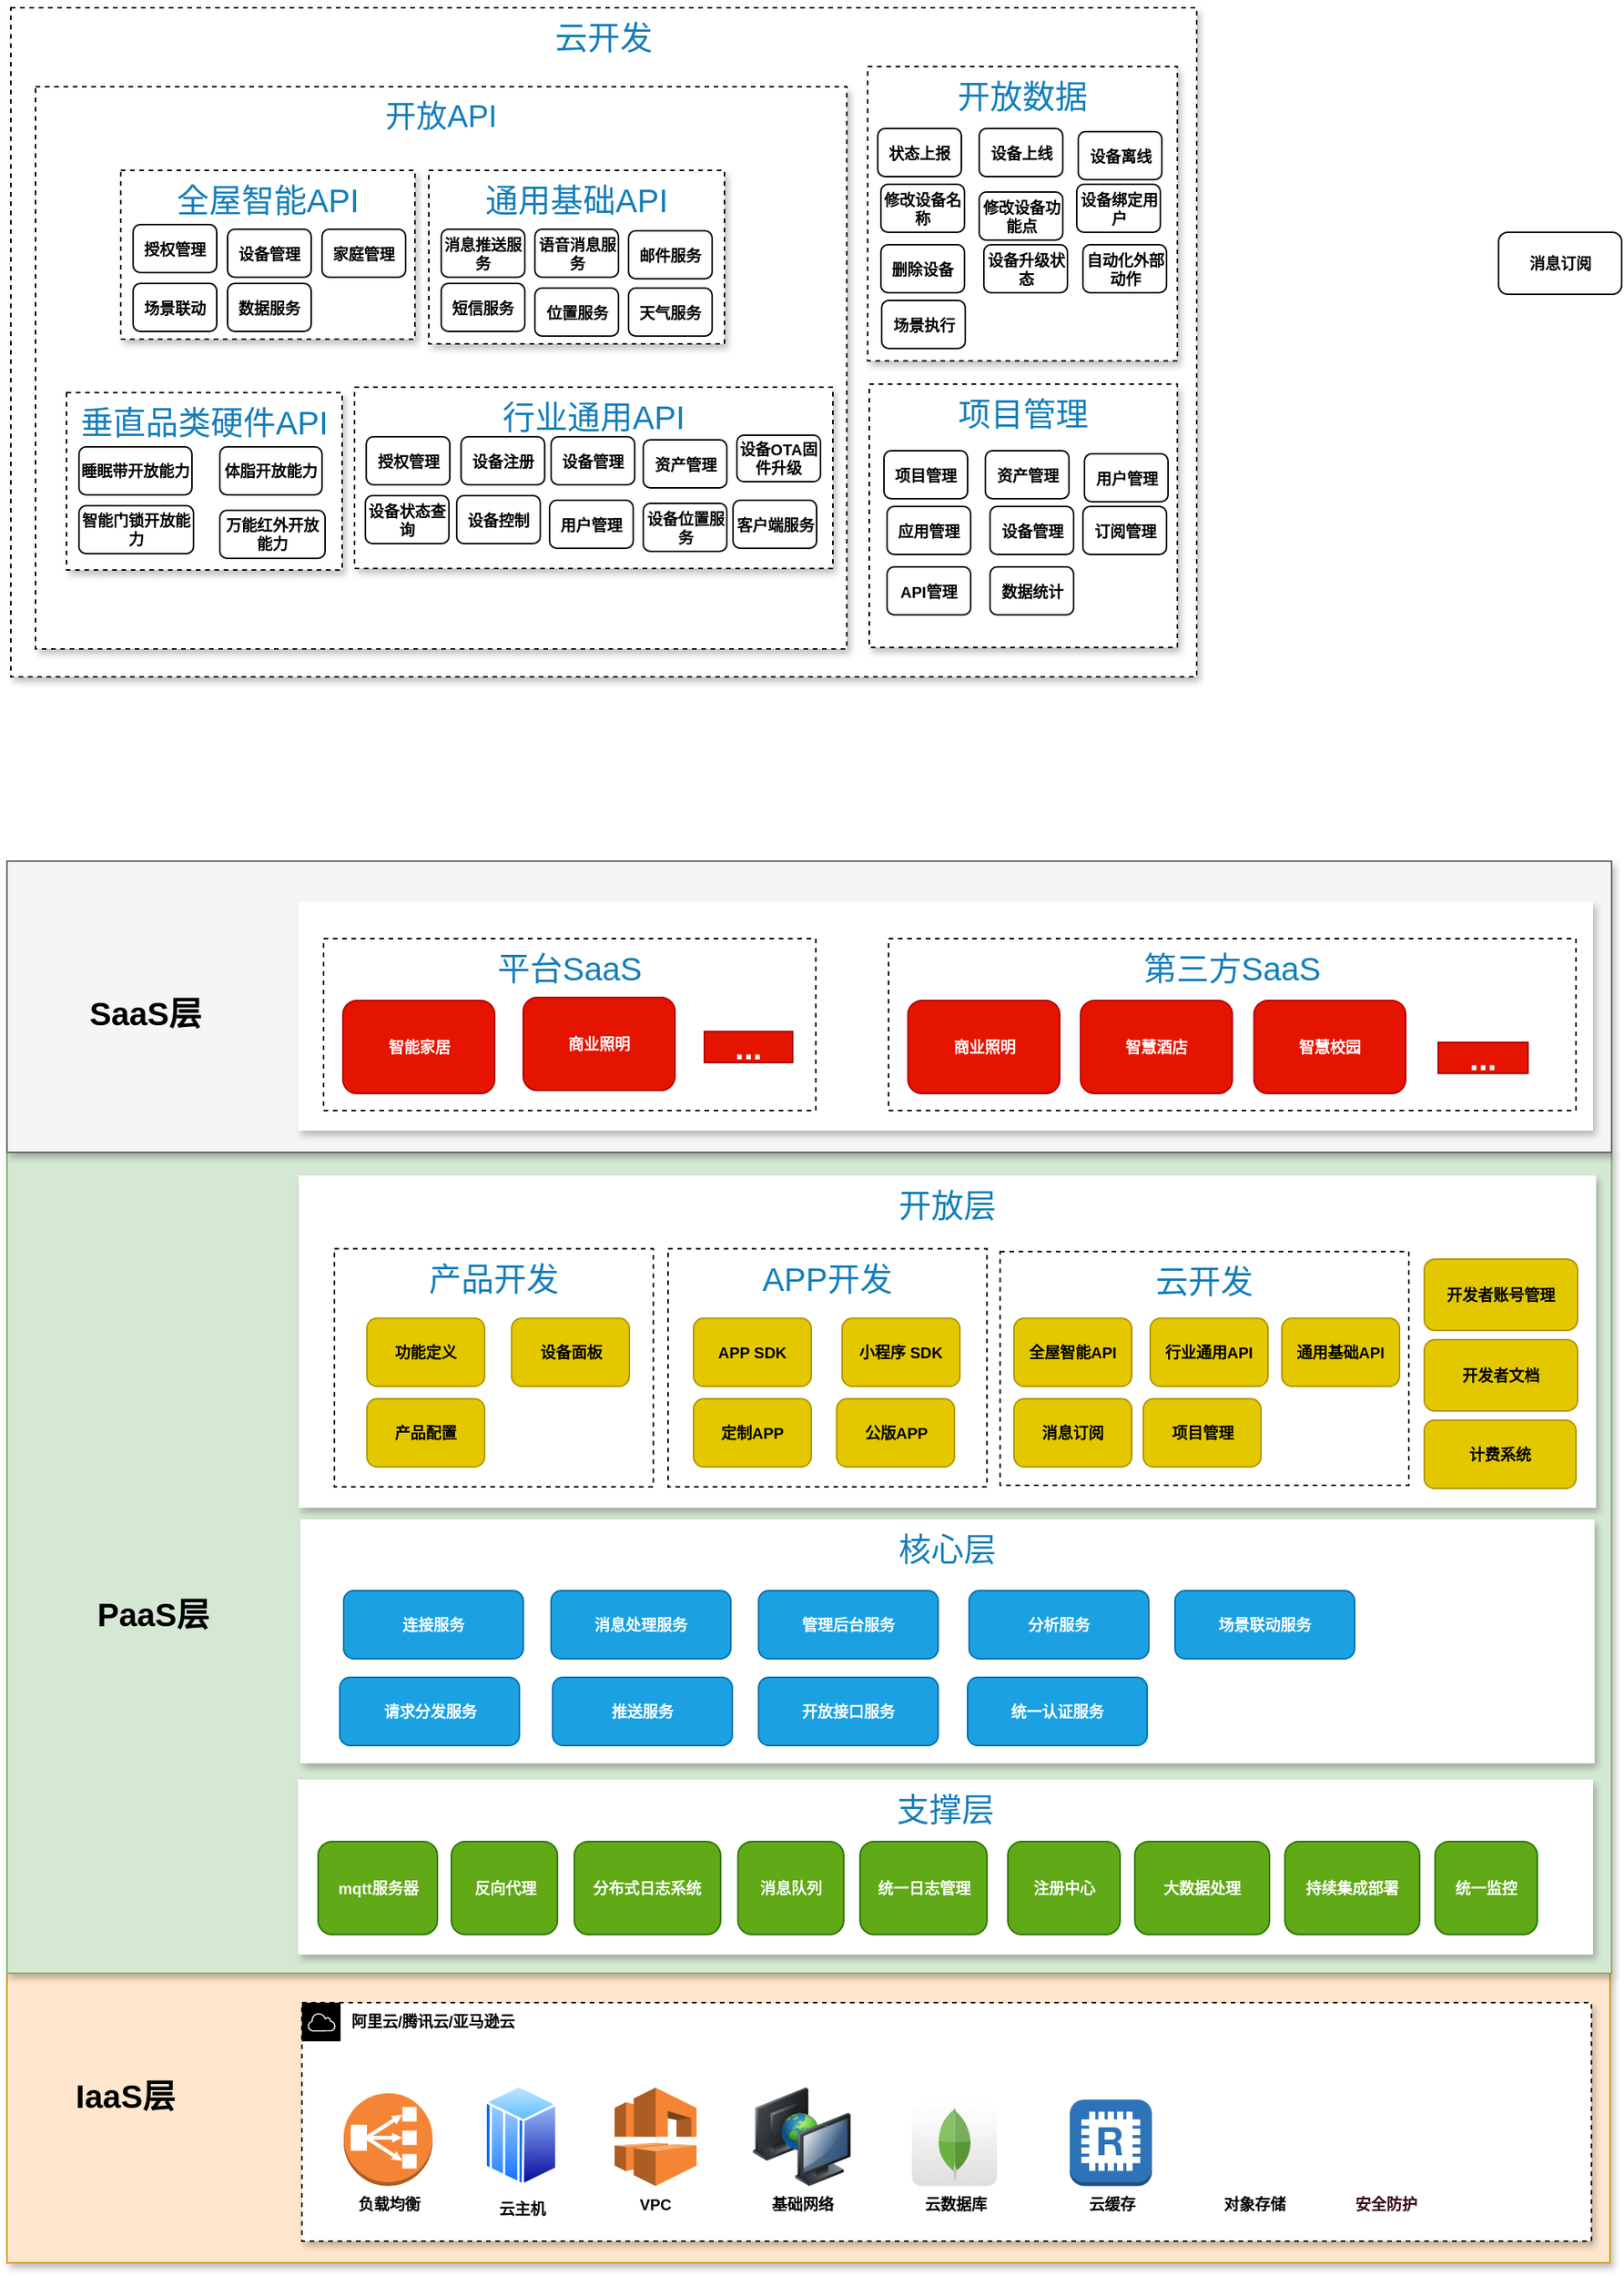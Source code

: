 <mxfile version="14.7.2" type="github">
  <diagram id="Ht1M8jgEwFfnCIfOTk4-" name="Page-1">
    <mxGraphModel dx="1382" dy="1587" grid="0" gridSize="10" guides="1" tooltips="1" connect="1" arrows="1" fold="1" page="1" pageScale="1" pageWidth="1169" pageHeight="827" math="0" shadow="0">
      <root>
        <mxCell id="0" />
        <mxCell id="1" parent="0" />
        <mxCell id="gMzUMs-5NFaY0qNwN4Kw-103" value="云开发" style="dashed=1;verticalAlign=top;fontStyle=0;fontColor=#147EBA;fontSize=21;shadow=1;" parent="1" vertex="1">
          <mxGeometry x="94" y="-654" width="766" height="432" as="geometry" />
        </mxCell>
        <mxCell id="gMzUMs-5NFaY0qNwN4Kw-52" value="开放API" style="dashed=1;verticalAlign=top;fontStyle=0;fontColor=#147EBA;fontSize=20;shadow=1;" parent="1" vertex="1">
          <mxGeometry x="110" y="-603" width="524" height="363" as="geometry" />
        </mxCell>
        <mxCell id="gMzUMs-5NFaY0qNwN4Kw-2" value="IaaS层" style="rounded=0;whiteSpace=wrap;html=1;fontSize=21;fillColor=#ffe6cc;strokeColor=#d79b00;shadow=1;" parent="1" vertex="1">
          <mxGeometry x="91.5" y="615" width="1035.5" height="187" as="geometry" />
        </mxCell>
        <mxCell id="Ln0wYWGK2Pg7mDHhLt9o-11" value="阿里云/腾讯云/亚马逊云" style="points=[[0,0],[0.25,0],[0.5,0],[0.75,0],[1,0],[1,0.25],[1,0.5],[1,0.75],[1,1],[0.75,1],[0.5,1],[0.25,1],[0,1],[0,0.75],[0,0.5],[0,0.25]];outlineConnect=0;html=1;whiteSpace=wrap;fontSize=10;fontStyle=1;shape=mxgraph.aws4.group;grIcon=mxgraph.aws4.group_aws_cloud;verticalAlign=top;align=left;spacingLeft=30;dashed=1;shadow=1;" parent="1" vertex="1">
          <mxGeometry x="282" y="634" width="833" height="154" as="geometry" />
        </mxCell>
        <mxCell id="Ln0wYWGK2Pg7mDHhLt9o-27" style="edgeStyle=none;shape=link;rounded=0;orthogonalLoop=1;jettySize=auto;html=1;exitX=1;exitY=1;exitDx=0;exitDy=0;fontStyle=1" parent="1" source="Ln0wYWGK2Pg7mDHhLt9o-11" target="Ln0wYWGK2Pg7mDHhLt9o-11" edge="1">
          <mxGeometry relative="1" as="geometry" />
        </mxCell>
        <mxCell id="1yn95lNJv_hw5B5bu8lK-14" value="&lt;font color=&quot;#000000&quot; style=&quot;font-size: 10px;&quot;&gt;云缓存&lt;/font&gt;" style="outlineConnect=0;dashed=0;verticalLabelPosition=bottom;verticalAlign=top;align=center;html=1;shape=mxgraph.aws3.redis;fillColor=#2E73B8;gradientColor=none;fontColor=#FFFFFF;fontStyle=1;fontSize=10;" parent="1" vertex="1">
          <mxGeometry x="778" y="696.62" width="53.1" height="55.75" as="geometry" />
        </mxCell>
        <mxCell id="gMzUMs-5NFaY0qNwN4Kw-1" value="IaaS层" style="text;html=1;strokeColor=none;fillColor=none;align=center;verticalAlign=middle;whiteSpace=wrap;rounded=0;fontSize=21;fontStyle=1" parent="1" vertex="1">
          <mxGeometry x="117" y="684" width="102" height="20" as="geometry" />
        </mxCell>
        <mxCell id="gMzUMs-5NFaY0qNwN4Kw-5" value="PaaS层" style="rounded=0;whiteSpace=wrap;html=1;fontSize=21;fillColor=#d5e8d4;strokeColor=#82b366;shadow=1;" parent="1" vertex="1">
          <mxGeometry x="91.5" y="85" width="1036.5" height="530" as="geometry" />
        </mxCell>
        <mxCell id="gMzUMs-5NFaY0qNwN4Kw-11" value="云数据库" style="dashed=0;outlineConnect=0;html=1;align=center;labelPosition=center;verticalLabelPosition=bottom;verticalAlign=top;shape=mxgraph.webicons.mongodb;gradientColor=#DFDEDE;fontSize=10;fontStyle=1" parent="1" vertex="1">
          <mxGeometry x="676" y="697.24" width="55" height="55.13" as="geometry" />
        </mxCell>
        <mxCell id="gMzUMs-5NFaY0qNwN4Kw-12" value="VPC" style="outlineConnect=0;dashed=0;verticalLabelPosition=bottom;verticalAlign=top;align=center;html=1;shape=mxgraph.aws3.vpc;fillColor=#F58534;gradientColor=none;fontSize=10;fontStyle=1" parent="1" vertex="1">
          <mxGeometry x="484.0" y="688.87" width="52.91" height="63.5" as="geometry" />
        </mxCell>
        <mxCell id="gMzUMs-5NFaY0qNwN4Kw-13" value="负载均衡" style="outlineConnect=0;dashed=0;verticalLabelPosition=bottom;verticalAlign=top;align=center;html=1;shape=mxgraph.aws3.classic_load_balancer;fillColor=#F58536;gradientColor=none;fontSize=10;fontStyle=1" parent="1" vertex="1">
          <mxGeometry x="309" y="692.5" width="57.38" height="59.87" as="geometry" />
        </mxCell>
        <mxCell id="gMzUMs-5NFaY0qNwN4Kw-14" value="基础网络" style="image;html=1;image=img/lib/clip_art/computers/Network_2_128x128.png;fontSize=10;fontStyle=1" parent="1" vertex="1">
          <mxGeometry x="573" y="688.75" width="63.62" height="63.62" as="geometry" />
        </mxCell>
        <mxCell id="gMzUMs-5NFaY0qNwN4Kw-15" value="对象存储" style="shape=image;html=1;verticalAlign=top;verticalLabelPosition=bottom;labelBackgroundColor=#ffffff;imageAspect=0;aspect=fixed;image=https://cdn4.iconfinder.com/data/icons/small-n-flat/24/floppy-128.png;fontSize=10;fontStyle=1" parent="1" vertex="1">
          <mxGeometry x="864" y="687.24" width="65.13" height="65.13" as="geometry" />
        </mxCell>
        <mxCell id="gMzUMs-5NFaY0qNwN4Kw-18" value="云主机" style="aspect=fixed;perimeter=ellipsePerimeter;html=1;align=center;shadow=0;dashed=0;spacingTop=3;image;image=img/lib/active_directory/mainframe_host.svg;fontSize=10;fontStyle=1" parent="1" vertex="1">
          <mxGeometry x="400" y="687" width="47.07" height="65.37" as="geometry" />
        </mxCell>
        <mxCell id="gMzUMs-5NFaY0qNwN4Kw-32" value="PaaS层" style="text;html=1;strokeColor=none;fillColor=none;align=center;verticalAlign=middle;whiteSpace=wrap;rounded=0;fontSize=21;fontStyle=1" parent="1" vertex="1">
          <mxGeometry x="134.5" y="373" width="102" height="20" as="geometry" />
        </mxCell>
        <mxCell id="gMzUMs-5NFaY0qNwN4Kw-17" value="支撑层" style="dashed=1;verticalAlign=top;fontStyle=0;fontColor=#147EBA;fontSize=21;strokeColor=none;shadow=1;" parent="1" vertex="1">
          <mxGeometry x="279.5" y="490" width="836.5" height="113" as="geometry" />
        </mxCell>
        <mxCell id="gMzUMs-5NFaY0qNwN4Kw-7" value="分布式日志系统" style="rounded=1;whiteSpace=wrap;html=1;fontSize=10;fontStyle=1;fillColor=#60a917;strokeColor=#2D7600;fontColor=#ffffff;" parent="1" vertex="1">
          <mxGeometry x="458.0" y="530" width="94.45" height="60" as="geometry" />
        </mxCell>
        <mxCell id="gMzUMs-5NFaY0qNwN4Kw-9" value="消息队列" style="rounded=1;whiteSpace=wrap;html=1;fontSize=10;fontStyle=1;fillColor=#60a917;strokeColor=#2D7600;fontColor=#ffffff;" parent="1" vertex="1">
          <mxGeometry x="563.68" y="530" width="68.32" height="60" as="geometry" />
        </mxCell>
        <mxCell id="gMzUMs-5NFaY0qNwN4Kw-10" value="统一日志管理" style="rounded=1;whiteSpace=wrap;html=1;fontSize=10;fontStyle=1;fillColor=#60a917;strokeColor=#2D7600;fontColor=#ffffff;" parent="1" vertex="1">
          <mxGeometry x="642.55" y="530" width="82" height="60" as="geometry" />
        </mxCell>
        <mxCell id="gMzUMs-5NFaY0qNwN4Kw-16" value="mqtt服务器" style="rounded=1;whiteSpace=wrap;html=1;fontSize=10;fontStyle=1;fillColor=#60a917;strokeColor=#2D7600;fontColor=#ffffff;" parent="1" vertex="1">
          <mxGeometry x="292.5" y="530" width="77" height="60" as="geometry" />
        </mxCell>
        <mxCell id="gMzUMs-5NFaY0qNwN4Kw-28" value="大数据处理" style="rounded=1;whiteSpace=wrap;html=1;fontSize=10;fontStyle=1;fillColor=#60a917;strokeColor=#2D7600;fontColor=#ffffff;" parent="1" vertex="1">
          <mxGeometry x="820" y="530" width="87" height="60" as="geometry" />
        </mxCell>
        <mxCell id="gMzUMs-5NFaY0qNwN4Kw-31" value="反向代理" style="rounded=1;whiteSpace=wrap;html=1;fontSize=10;fontStyle=1;fillColor=#60a917;strokeColor=#2D7600;fontColor=#ffffff;" parent="1" vertex="1">
          <mxGeometry x="378.57" y="530" width="68.5" height="60" as="geometry" />
        </mxCell>
        <mxCell id="gMzUMs-5NFaY0qNwN4Kw-33" value="核心层" style="dashed=1;verticalAlign=top;fontStyle=0;fontColor=#147EBA;fontSize=21;strokeColor=none;shadow=1;" parent="1" vertex="1">
          <mxGeometry x="281" y="322" width="836" height="157.5" as="geometry" />
        </mxCell>
        <mxCell id="gMzUMs-5NFaY0qNwN4Kw-19" value="连接服务" style="rounded=1;whiteSpace=wrap;html=1;fontSize=10;fontStyle=1;fillColor=#1ba1e2;strokeColor=#006EAF;fontColor=#ffffff;" parent="1" vertex="1">
          <mxGeometry x="309" y="368" width="116" height="44" as="geometry" />
        </mxCell>
        <mxCell id="gMzUMs-5NFaY0qNwN4Kw-21" value="消息处理服务" style="rounded=1;whiteSpace=wrap;html=1;fontSize=10;fontStyle=1;fillColor=#1ba1e2;strokeColor=#006EAF;fontColor=#ffffff;" parent="1" vertex="1">
          <mxGeometry x="443.0" y="368" width="116" height="44" as="geometry" />
        </mxCell>
        <mxCell id="gMzUMs-5NFaY0qNwN4Kw-22" value="管理后台服务" style="rounded=1;whiteSpace=wrap;html=1;fontSize=10;fontStyle=1;fillColor=#1ba1e2;strokeColor=#006EAF;fontColor=#ffffff;" parent="1" vertex="1">
          <mxGeometry x="577" y="368" width="116" height="44" as="geometry" />
        </mxCell>
        <mxCell id="gMzUMs-5NFaY0qNwN4Kw-23" value="分析服务" style="rounded=1;whiteSpace=wrap;html=1;fontSize=10;fontStyle=1;fillColor=#1ba1e2;strokeColor=#006EAF;fontColor=#ffffff;" parent="1" vertex="1">
          <mxGeometry x="713" y="368" width="116" height="44" as="geometry" />
        </mxCell>
        <mxCell id="gMzUMs-5NFaY0qNwN4Kw-24" value="场景联动服务" style="rounded=1;whiteSpace=wrap;html=1;fontSize=10;fontStyle=1;fillColor=#1ba1e2;strokeColor=#006EAF;fontColor=#ffffff;" parent="1" vertex="1">
          <mxGeometry x="846" y="368" width="116" height="44" as="geometry" />
        </mxCell>
        <mxCell id="gMzUMs-5NFaY0qNwN4Kw-25" value="统一认证服务" style="rounded=1;whiteSpace=wrap;html=1;fontSize=10;fontStyle=1;fillColor=#1ba1e2;strokeColor=#006EAF;fontColor=#ffffff;" parent="1" vertex="1">
          <mxGeometry x="712" y="424" width="116" height="44" as="geometry" />
        </mxCell>
        <mxCell id="gMzUMs-5NFaY0qNwN4Kw-26" value="请求分发服务" style="rounded=1;whiteSpace=wrap;html=1;fontSize=10;fontStyle=1;fillColor=#1ba1e2;strokeColor=#006EAF;fontColor=#ffffff;" parent="1" vertex="1">
          <mxGeometry x="306.5" y="424" width="116" height="44" as="geometry" />
        </mxCell>
        <mxCell id="gMzUMs-5NFaY0qNwN4Kw-27" value="推送服务" style="rounded=1;whiteSpace=wrap;html=1;fontSize=10;fontStyle=1;fillColor=#1ba1e2;strokeColor=#006EAF;fontColor=#ffffff;" parent="1" vertex="1">
          <mxGeometry x="444" y="424" width="116" height="44" as="geometry" />
        </mxCell>
        <mxCell id="gMzUMs-5NFaY0qNwN4Kw-34" value="开放层" style="dashed=1;verticalAlign=top;fontStyle=0;fontColor=#147EBA;fontSize=21;strokeColor=none;shadow=1;" parent="1" vertex="1">
          <mxGeometry x="280" y="100" width="838" height="214.5" as="geometry" />
        </mxCell>
        <mxCell id="gMzUMs-5NFaY0qNwN4Kw-29" value="开放接口服务" style="rounded=1;whiteSpace=wrap;html=1;fontSize=10;fontStyle=1;fillColor=#1ba1e2;strokeColor=#006EAF;fontColor=#ffffff;" parent="1" vertex="1">
          <mxGeometry x="577" y="424" width="116" height="44" as="geometry" />
        </mxCell>
        <mxCell id="gMzUMs-5NFaY0qNwN4Kw-44" value="产品开发" style="dashed=1;verticalAlign=top;fontStyle=0;fontColor=#147EBA;fontSize=21;" parent="1" vertex="1">
          <mxGeometry x="303" y="147.25" width="206" height="153.75" as="geometry" />
        </mxCell>
        <mxCell id="gMzUMs-5NFaY0qNwN4Kw-35" value="功能定义" style="rounded=1;whiteSpace=wrap;html=1;fontSize=10;fontStyle=1;fillColor=#e3c800;strokeColor=#B09500;fontColor=#000000;" parent="1" vertex="1">
          <mxGeometry x="324" y="192.12" width="76" height="44" as="geometry" />
        </mxCell>
        <mxCell id="gMzUMs-5NFaY0qNwN4Kw-39" value="设备面板" style="rounded=1;whiteSpace=wrap;html=1;fontSize=10;fontStyle=1;fillColor=#e3c800;strokeColor=#B09500;fontColor=#000000;" parent="1" vertex="1">
          <mxGeometry x="417.5" y="192.12" width="76" height="44" as="geometry" />
        </mxCell>
        <mxCell id="gMzUMs-5NFaY0qNwN4Kw-40" value="产品配置" style="rounded=1;whiteSpace=wrap;html=1;fontSize=10;fontStyle=1;fillColor=#e3c800;strokeColor=#B09500;fontColor=#000000;" parent="1" vertex="1">
          <mxGeometry x="324" y="244.12" width="76" height="44" as="geometry" />
        </mxCell>
        <mxCell id="gMzUMs-5NFaY0qNwN4Kw-46" value="APP开发" style="dashed=1;verticalAlign=top;fontStyle=0;fontColor=#147EBA;fontSize=21;" parent="1" vertex="1">
          <mxGeometry x="518.55" y="147.25" width="206" height="153.75" as="geometry" />
        </mxCell>
        <mxCell id="gMzUMs-5NFaY0qNwN4Kw-42" value="APP SDK" style="rounded=1;whiteSpace=wrap;html=1;fontSize=10;fontStyle=1;fillColor=#e3c800;strokeColor=#B09500;fontColor=#000000;" parent="1" vertex="1">
          <mxGeometry x="535" y="192.12" width="76" height="44" as="geometry" />
        </mxCell>
        <mxCell id="gMzUMs-5NFaY0qNwN4Kw-43" value="小程序&amp;nbsp;SDK" style="rounded=1;whiteSpace=wrap;html=1;fontSize=10;fontStyle=1;fillColor=#e3c800;strokeColor=#B09500;fontColor=#000000;" parent="1" vertex="1">
          <mxGeometry x="631" y="192.12" width="76" height="44" as="geometry" />
        </mxCell>
        <mxCell id="gMzUMs-5NFaY0qNwN4Kw-47" value="开发者账号管理" style="rounded=1;whiteSpace=wrap;html=1;fontSize=10;fontStyle=1;fillColor=#e3c800;strokeColor=#B09500;fontColor=#000000;" parent="1" vertex="1">
          <mxGeometry x="1007" y="154" width="99" height="46" as="geometry" />
        </mxCell>
        <mxCell id="gMzUMs-5NFaY0qNwN4Kw-48" value="计费系统" style="rounded=1;whiteSpace=wrap;html=1;fontSize=10;fontStyle=1;fillColor=#e3c800;strokeColor=#B09500;fontColor=#000000;" parent="1" vertex="1">
          <mxGeometry x="1007" y="258" width="98" height="44" as="geometry" />
        </mxCell>
        <mxCell id="gMzUMs-5NFaY0qNwN4Kw-49" value="注册中心" style="rounded=1;whiteSpace=wrap;html=1;fontSize=10;fontStyle=1;fillColor=#60a917;strokeColor=#2D7600;fontColor=#ffffff;" parent="1" vertex="1">
          <mxGeometry x="738" y="530" width="72.5" height="60" as="geometry" />
        </mxCell>
        <mxCell id="gMzUMs-5NFaY0qNwN4Kw-51" value="项目管理" style="dashed=1;verticalAlign=top;fontStyle=0;fontColor=#147EBA;fontSize=21;shadow=1;" parent="1" vertex="1">
          <mxGeometry x="648.5" y="-411" width="199" height="170" as="geometry" />
        </mxCell>
        <mxCell id="gMzUMs-5NFaY0qNwN4Kw-54" value="全屋智能API" style="dashed=1;verticalAlign=top;fontStyle=0;fontColor=#147EBA;fontSize=21;shadow=1;" parent="1" vertex="1">
          <mxGeometry x="165" y="-549" width="190" height="109" as="geometry" />
        </mxCell>
        <mxCell id="gMzUMs-5NFaY0qNwN4Kw-56" value="授权管理" style="rounded=1;whiteSpace=wrap;html=1;fontSize=10;fontStyle=1" parent="1" vertex="1">
          <mxGeometry x="173" y="-514" width="54" height="31" as="geometry" />
        </mxCell>
        <mxCell id="gMzUMs-5NFaY0qNwN4Kw-57" value="设备管理" style="rounded=1;whiteSpace=wrap;html=1;fontSize=10;fontStyle=1" parent="1" vertex="1">
          <mxGeometry x="234" y="-511" width="54" height="31" as="geometry" />
        </mxCell>
        <mxCell id="gMzUMs-5NFaY0qNwN4Kw-58" value="家庭管理" style="rounded=1;whiteSpace=wrap;html=1;fontSize=10;fontStyle=1" parent="1" vertex="1">
          <mxGeometry x="295" y="-511" width="54" height="31" as="geometry" />
        </mxCell>
        <mxCell id="gMzUMs-5NFaY0qNwN4Kw-59" value="场景联动" style="rounded=1;whiteSpace=wrap;html=1;fontSize=10;fontStyle=1" parent="1" vertex="1">
          <mxGeometry x="173" y="-476" width="54" height="31" as="geometry" />
        </mxCell>
        <mxCell id="gMzUMs-5NFaY0qNwN4Kw-60" value="数据服务" style="rounded=1;whiteSpace=wrap;html=1;fontSize=10;fontStyle=1" parent="1" vertex="1">
          <mxGeometry x="234" y="-476" width="54" height="31" as="geometry" />
        </mxCell>
        <mxCell id="gMzUMs-5NFaY0qNwN4Kw-61" value="行业通用API" style="dashed=1;verticalAlign=top;fontStyle=0;fontColor=#147EBA;fontSize=21;shadow=1;" parent="1" vertex="1">
          <mxGeometry x="316" y="-409" width="309" height="117" as="geometry" />
        </mxCell>
        <mxCell id="gMzUMs-5NFaY0qNwN4Kw-62" value="授权管理" style="rounded=1;whiteSpace=wrap;html=1;fontSize=10;fontStyle=1" parent="1" vertex="1">
          <mxGeometry x="323.57" y="-377" width="54" height="31" as="geometry" />
        </mxCell>
        <mxCell id="gMzUMs-5NFaY0qNwN4Kw-63" value="设备管理" style="rounded=1;whiteSpace=wrap;html=1;fontSize=10;fontStyle=1" parent="1" vertex="1">
          <mxGeometry x="443" y="-377" width="54" height="31" as="geometry" />
        </mxCell>
        <mxCell id="gMzUMs-5NFaY0qNwN4Kw-64" value="设备注册" style="rounded=1;whiteSpace=wrap;html=1;fontSize=10;fontStyle=1" parent="1" vertex="1">
          <mxGeometry x="384.82" y="-377" width="54" height="31" as="geometry" />
        </mxCell>
        <mxCell id="gMzUMs-5NFaY0qNwN4Kw-65" value="设备状态查询" style="rounded=1;whiteSpace=wrap;html=1;fontSize=10;fontStyle=1" parent="1" vertex="1">
          <mxGeometry x="323" y="-339" width="54" height="31" as="geometry" />
        </mxCell>
        <mxCell id="gMzUMs-5NFaY0qNwN4Kw-66" value="设备控制" style="rounded=1;whiteSpace=wrap;html=1;fontSize=10;fontStyle=1" parent="1" vertex="1">
          <mxGeometry x="382" y="-339" width="54" height="31" as="geometry" />
        </mxCell>
        <mxCell id="gMzUMs-5NFaY0qNwN4Kw-67" value="用户管理" style="rounded=1;whiteSpace=wrap;html=1;fontSize=10;fontStyle=1" parent="1" vertex="1">
          <mxGeometry x="442" y="-336" width="54" height="31" as="geometry" />
        </mxCell>
        <mxCell id="gMzUMs-5NFaY0qNwN4Kw-68" value="资产管理" style="rounded=1;whiteSpace=wrap;html=1;fontSize=10;fontStyle=1" parent="1" vertex="1">
          <mxGeometry x="502.5" y="-375" width="54" height="31" as="geometry" />
        </mxCell>
        <mxCell id="gMzUMs-5NFaY0qNwN4Kw-70" value="设备位置服务" style="rounded=1;whiteSpace=wrap;html=1;fontSize=10;fontStyle=1" parent="1" vertex="1">
          <mxGeometry x="502.5" y="-334" width="54" height="31" as="geometry" />
        </mxCell>
        <mxCell id="gMzUMs-5NFaY0qNwN4Kw-71" value="设备OTA固件升级" style="rounded=1;whiteSpace=wrap;html=1;fontSize=10;fontStyle=1" parent="1" vertex="1">
          <mxGeometry x="563" y="-378" width="54" height="30" as="geometry" />
        </mxCell>
        <mxCell id="gMzUMs-5NFaY0qNwN4Kw-72" value="客户端服务" style="rounded=1;whiteSpace=wrap;html=1;fontSize=10;fontStyle=1" parent="1" vertex="1">
          <mxGeometry x="560.5" y="-336" width="54" height="31" as="geometry" />
        </mxCell>
        <mxCell id="gMzUMs-5NFaY0qNwN4Kw-73" value="通用基础API" style="dashed=1;verticalAlign=top;fontStyle=0;fontColor=#147EBA;fontSize=21;shadow=1;" parent="1" vertex="1">
          <mxGeometry x="364" y="-549" width="191" height="112" as="geometry" />
        </mxCell>
        <mxCell id="gMzUMs-5NFaY0qNwN4Kw-74" value="消息推送服务" style="rounded=1;whiteSpace=wrap;html=1;fontSize=10;fontStyle=1" parent="1" vertex="1">
          <mxGeometry x="372" y="-511" width="54" height="31" as="geometry" />
        </mxCell>
        <mxCell id="gMzUMs-5NFaY0qNwN4Kw-75" value="语音消息服务" style="rounded=1;whiteSpace=wrap;html=1;fontSize=10;fontStyle=1" parent="1" vertex="1">
          <mxGeometry x="432.5" y="-511" width="54" height="31" as="geometry" />
        </mxCell>
        <mxCell id="gMzUMs-5NFaY0qNwN4Kw-76" value="邮件服务" style="rounded=1;whiteSpace=wrap;html=1;fontSize=10;fontStyle=1" parent="1" vertex="1">
          <mxGeometry x="493" y="-510" width="54" height="31" as="geometry" />
        </mxCell>
        <mxCell id="gMzUMs-5NFaY0qNwN4Kw-77" value="短信服务" style="rounded=1;whiteSpace=wrap;html=1;fontSize=10;fontStyle=1" parent="1" vertex="1">
          <mxGeometry x="372" y="-476" width="54" height="31" as="geometry" />
        </mxCell>
        <mxCell id="gMzUMs-5NFaY0qNwN4Kw-78" value="位置服务" style="rounded=1;whiteSpace=wrap;html=1;fontSize=10;fontStyle=1" parent="1" vertex="1">
          <mxGeometry x="432.5" y="-473" width="54" height="31" as="geometry" />
        </mxCell>
        <mxCell id="gMzUMs-5NFaY0qNwN4Kw-80" value="天气服务" style="rounded=1;whiteSpace=wrap;html=1;fontSize=10;fontStyle=1" parent="1" vertex="1">
          <mxGeometry x="493" y="-473" width="54" height="31" as="geometry" />
        </mxCell>
        <mxCell id="gMzUMs-5NFaY0qNwN4Kw-89" value="定制APP" style="rounded=1;whiteSpace=wrap;html=1;fontSize=10;fontStyle=1;fillColor=#e3c800;strokeColor=#B09500;fontColor=#000000;" parent="1" vertex="1">
          <mxGeometry x="535" y="244.12" width="76" height="44" as="geometry" />
        </mxCell>
        <mxCell id="gMzUMs-5NFaY0qNwN4Kw-90" value="公版APP" style="rounded=1;whiteSpace=wrap;html=1;fontSize=10;fontStyle=1;fillColor=#e3c800;strokeColor=#B09500;fontColor=#000000;" parent="1" vertex="1">
          <mxGeometry x="627.5" y="244.12" width="76" height="44" as="geometry" />
        </mxCell>
        <mxCell id="gMzUMs-5NFaY0qNwN4Kw-91" value="项目管理" style="rounded=1;whiteSpace=wrap;html=1;fontSize=10;fontStyle=1" parent="1" vertex="1">
          <mxGeometry x="658" y="-368" width="54" height="31" as="geometry" />
        </mxCell>
        <mxCell id="gMzUMs-5NFaY0qNwN4Kw-93" value="资产管理" style="rounded=1;whiteSpace=wrap;html=1;fontSize=10;fontStyle=1" parent="1" vertex="1">
          <mxGeometry x="723.5" y="-368" width="54" height="31" as="geometry" />
        </mxCell>
        <mxCell id="gMzUMs-5NFaY0qNwN4Kw-94" value="用户管理" style="rounded=1;whiteSpace=wrap;html=1;fontSize=10;fontStyle=1" parent="1" vertex="1">
          <mxGeometry x="787.5" y="-366" width="54" height="31" as="geometry" />
        </mxCell>
        <mxCell id="gMzUMs-5NFaY0qNwN4Kw-95" value="应用管理" style="rounded=1;whiteSpace=wrap;html=1;fontSize=10;fontStyle=1" parent="1" vertex="1">
          <mxGeometry x="660" y="-332" width="54" height="31" as="geometry" />
        </mxCell>
        <mxCell id="gMzUMs-5NFaY0qNwN4Kw-96" value="设备管理" style="rounded=1;whiteSpace=wrap;html=1;fontSize=10;fontStyle=1" parent="1" vertex="1">
          <mxGeometry x="726.5" y="-332" width="54" height="31" as="geometry" />
        </mxCell>
        <mxCell id="gMzUMs-5NFaY0qNwN4Kw-97" value="订阅管理" style="rounded=1;whiteSpace=wrap;html=1;fontSize=10;fontStyle=1" parent="1" vertex="1">
          <mxGeometry x="786.5" y="-332" width="54" height="31" as="geometry" />
        </mxCell>
        <mxCell id="gMzUMs-5NFaY0qNwN4Kw-98" value="API管理" style="rounded=1;whiteSpace=wrap;html=1;fontSize=10;fontStyle=1" parent="1" vertex="1">
          <mxGeometry x="660" y="-293" width="54" height="31" as="geometry" />
        </mxCell>
        <mxCell id="gMzUMs-5NFaY0qNwN4Kw-99" value="数据统计" style="rounded=1;whiteSpace=wrap;html=1;fontSize=10;fontStyle=1" parent="1" vertex="1">
          <mxGeometry x="726.5" y="-293" width="54" height="31" as="geometry" />
        </mxCell>
        <mxCell id="gMzUMs-5NFaY0qNwN4Kw-100" value="开放数据" style="dashed=1;verticalAlign=top;fontStyle=0;fontColor=#147EBA;fontSize=21;shadow=1;" parent="1" vertex="1">
          <mxGeometry x="647.5" y="-616" width="200" height="190" as="geometry" />
        </mxCell>
        <mxCell id="gMzUMs-5NFaY0qNwN4Kw-101" value="消息订阅" style="rounded=1;whiteSpace=wrap;html=1;fontSize=10;fontStyle=1" parent="1" vertex="1">
          <mxGeometry x="1055" y="-509" width="79.5" height="40" as="geometry" />
        </mxCell>
        <mxCell id="gMzUMs-5NFaY0qNwN4Kw-113" value="云开发" style="dashed=1;verticalAlign=top;fontStyle=0;fontColor=#147EBA;fontSize=21;" parent="1" vertex="1">
          <mxGeometry x="733" y="149.12" width="264" height="150.88" as="geometry" />
        </mxCell>
        <mxCell id="gMzUMs-5NFaY0qNwN4Kw-114" value="全屋智能API" style="rounded=1;whiteSpace=wrap;html=1;fontSize=10;fontStyle=1;fillColor=#e3c800;strokeColor=#B09500;fontColor=#000000;" parent="1" vertex="1">
          <mxGeometry x="742" y="192.12" width="76" height="44" as="geometry" />
        </mxCell>
        <mxCell id="gMzUMs-5NFaY0qNwN4Kw-115" value="通用基础API" style="rounded=1;whiteSpace=wrap;html=1;fontSize=10;fontStyle=1;fillColor=#e3c800;strokeColor=#B09500;fontColor=#000000;" parent="1" vertex="1">
          <mxGeometry x="915" y="192.12" width="76" height="44" as="geometry" />
        </mxCell>
        <mxCell id="gMzUMs-5NFaY0qNwN4Kw-116" value="消息订阅" style="rounded=1;whiteSpace=wrap;html=1;fontSize=10;fontStyle=1;fillColor=#e3c800;strokeColor=#B09500;fontColor=#000000;" parent="1" vertex="1">
          <mxGeometry x="742" y="244.12" width="76" height="44" as="geometry" />
        </mxCell>
        <mxCell id="gMzUMs-5NFaY0qNwN4Kw-117" value="项目管理" style="rounded=1;whiteSpace=wrap;html=1;fontSize=10;fontStyle=1;fillColor=#e3c800;strokeColor=#B09500;fontColor=#000000;" parent="1" vertex="1">
          <mxGeometry x="825.5" y="244.12" width="76" height="44" as="geometry" />
        </mxCell>
        <mxCell id="gMzUMs-5NFaY0qNwN4Kw-118" value="行业通用API" style="rounded=1;whiteSpace=wrap;html=1;fontSize=10;fontStyle=1;fillColor=#e3c800;strokeColor=#B09500;fontColor=#000000;" parent="1" vertex="1">
          <mxGeometry x="830" y="192.12" width="76" height="44" as="geometry" />
        </mxCell>
        <mxCell id="gMzUMs-5NFaY0qNwN4Kw-119" value="" style="rounded=0;whiteSpace=wrap;html=1;fontSize=21;fillColor=#f5f5f5;strokeColor=#666666;fontColor=#333333;sketch=0;shadow=1;" parent="1" vertex="1">
          <mxGeometry x="91.5" y="-103" width="1036.5" height="188" as="geometry" />
        </mxCell>
        <mxCell id="gMzUMs-5NFaY0qNwN4Kw-120" value="SaaS层" style="text;html=1;strokeColor=none;fillColor=none;align=center;verticalAlign=middle;whiteSpace=wrap;rounded=0;fontSize=21;fontStyle=1" parent="1" vertex="1">
          <mxGeometry x="130" y="-15" width="102" height="20" as="geometry" />
        </mxCell>
        <mxCell id="gMzUMs-5NFaY0qNwN4Kw-121" value="" style="dashed=1;verticalAlign=top;fontStyle=0;fontColor=#147EBA;fontSize=21;strokeColor=none;shadow=1;" parent="1" vertex="1">
          <mxGeometry x="279.5" y="-77" width="836.5" height="148" as="geometry" />
        </mxCell>
        <mxCell id="gMzUMs-5NFaY0qNwN4Kw-158" value="平台SaaS" style="dashed=1;verticalAlign=top;fontStyle=0;fontColor=#147EBA;fontSize=21;" parent="1" vertex="1">
          <mxGeometry x="296" y="-53" width="318" height="111" as="geometry" />
        </mxCell>
        <mxCell id="gMzUMs-5NFaY0qNwN4Kw-125" value="智能家居" style="rounded=1;whiteSpace=wrap;html=1;fontSize=10;fontStyle=1;fillColor=#e51400;strokeColor=#B20000;fontColor=#ffffff;" parent="1" vertex="1">
          <mxGeometry x="308.5" y="-13" width="98" height="60" as="geometry" />
        </mxCell>
        <mxCell id="gMzUMs-5NFaY0qNwN4Kw-127" value="商业照明" style="rounded=1;whiteSpace=wrap;html=1;fontSize=10;fontStyle=1;fillColor=#e51400;strokeColor=#B20000;fontColor=#ffffff;" parent="1" vertex="1">
          <mxGeometry x="425" y="-15" width="98" height="60" as="geometry" />
        </mxCell>
        <mxCell id="gMzUMs-5NFaY0qNwN4Kw-157" value="..." style="text;html=1;strokeColor=#B20000;fillColor=#e51400;align=center;verticalAlign=middle;whiteSpace=wrap;rounded=0;fontSize=21;fontStyle=1;fontColor=#ffffff;" parent="1" vertex="1">
          <mxGeometry x="542" y="7" width="57" height="20" as="geometry" />
        </mxCell>
        <mxCell id="gMzUMs-5NFaY0qNwN4Kw-159" value="第三方SaaS" style="dashed=1;verticalAlign=top;fontStyle=0;fontColor=#147EBA;fontSize=21;" parent="1" vertex="1">
          <mxGeometry x="661" y="-53" width="444" height="111" as="geometry" />
        </mxCell>
        <mxCell id="gMzUMs-5NFaY0qNwN4Kw-160" value="商业照明" style="rounded=1;whiteSpace=wrap;html=1;fontSize=10;fontStyle=1;fillColor=#e51400;strokeColor=#B20000;fontColor=#ffffff;" parent="1" vertex="1">
          <mxGeometry x="673.5" y="-13" width="98" height="60" as="geometry" />
        </mxCell>
        <mxCell id="gMzUMs-5NFaY0qNwN4Kw-161" value="..." style="text;html=1;strokeColor=#B20000;fillColor=#e51400;align=center;verticalAlign=middle;whiteSpace=wrap;rounded=0;fontSize=21;fontStyle=1;fontColor=#ffffff;" parent="1" vertex="1">
          <mxGeometry x="1016" y="14" width="58" height="20" as="geometry" />
        </mxCell>
        <mxCell id="pWaMpRXz0NsTzL8wll6D-1" value="智慧酒店" style="rounded=1;whiteSpace=wrap;html=1;fontSize=10;fontStyle=1;fillColor=#e51400;strokeColor=#B20000;fontColor=#ffffff;" parent="1" vertex="1">
          <mxGeometry x="785" y="-13" width="98" height="60" as="geometry" />
        </mxCell>
        <mxCell id="pWaMpRXz0NsTzL8wll6D-2" value="智慧校园" style="rounded=1;whiteSpace=wrap;html=1;fontSize=10;fontStyle=1;fillColor=#e51400;strokeColor=#B20000;fontColor=#ffffff;" parent="1" vertex="1">
          <mxGeometry x="897" y="-13" width="98" height="60" as="geometry" />
        </mxCell>
        <mxCell id="pWaMpRXz0NsTzL8wll6D-3" value="开发者文档" style="rounded=1;whiteSpace=wrap;html=1;fontSize=10;fontStyle=1;fillColor=#e3c800;strokeColor=#B09500;fontColor=#000000;" parent="1" vertex="1">
          <mxGeometry x="1007" y="206" width="99" height="46" as="geometry" />
        </mxCell>
        <mxCell id="o3qAvGxE_UhquxqolywF-3" value="安全防护" style="shape=image;html=1;verticalAlign=top;verticalLabelPosition=bottom;labelBackgroundColor=#ffffff;imageAspect=0;aspect=fixed;image=https://cdn1.iconfinder.com/data/icons/icons-for-a-site-1/64/advantage_protection-128.png;fontColor=#33001A;fontStyle=1;fontSize=10;" parent="1" vertex="1">
          <mxGeometry x="953" y="693.42" width="58.95" height="58.95" as="geometry" />
        </mxCell>
        <mxCell id="o3qAvGxE_UhquxqolywF-4" value="持续集成部署" style="rounded=1;whiteSpace=wrap;html=1;fontSize=10;fontStyle=1;fillColor=#60a917;strokeColor=#2D7600;fontColor=#ffffff;" parent="1" vertex="1">
          <mxGeometry x="917" y="530" width="87" height="60" as="geometry" />
        </mxCell>
        <mxCell id="o3qAvGxE_UhquxqolywF-5" value="统一监控" style="rounded=1;whiteSpace=wrap;html=1;fontSize=10;fontStyle=1;fillColor=#60a917;strokeColor=#2D7600;fontColor=#ffffff;" parent="1" vertex="1">
          <mxGeometry x="1014" y="530" width="66" height="60" as="geometry" />
        </mxCell>
        <mxCell id="EYrQF7BOCfklkiRc-jko-1" value="垂直品类硬件API" style="dashed=1;verticalAlign=top;fontStyle=0;fontColor=#147EBA;fontSize=21;shadow=1;" vertex="1" parent="1">
          <mxGeometry x="130" y="-405.5" width="178" height="114.5" as="geometry" />
        </mxCell>
        <mxCell id="EYrQF7BOCfklkiRc-jko-2" value="睡眠带开放能力" style="rounded=1;whiteSpace=wrap;html=1;fontSize=10;fontStyle=1" vertex="1" parent="1">
          <mxGeometry x="138" y="-370.5" width="73" height="31" as="geometry" />
        </mxCell>
        <mxCell id="EYrQF7BOCfklkiRc-jko-3" value="体脂开放能力" style="rounded=1;whiteSpace=wrap;html=1;fontSize=10;fontStyle=1" vertex="1" parent="1">
          <mxGeometry x="229" y="-370.5" width="66" height="31" as="geometry" />
        </mxCell>
        <mxCell id="EYrQF7BOCfklkiRc-jko-4" value="万能红外开放能力" style="rounded=1;whiteSpace=wrap;html=1;fontSize=10;fontStyle=1" vertex="1" parent="1">
          <mxGeometry x="229" y="-329.5" width="68" height="31" as="geometry" />
        </mxCell>
        <mxCell id="EYrQF7BOCfklkiRc-jko-5" value="智能门锁开放能力" style="rounded=1;whiteSpace=wrap;html=1;fontSize=10;fontStyle=1" vertex="1" parent="1">
          <mxGeometry x="138" y="-332.5" width="74" height="31" as="geometry" />
        </mxCell>
        <mxCell id="EYrQF7BOCfklkiRc-jko-6" value="状态上报" style="rounded=1;whiteSpace=wrap;html=1;fontSize=10;fontStyle=1" vertex="1" parent="1">
          <mxGeometry x="654" y="-576" width="54" height="31" as="geometry" />
        </mxCell>
        <mxCell id="EYrQF7BOCfklkiRc-jko-7" value="设备上线" style="rounded=1;whiteSpace=wrap;html=1;fontSize=10;fontStyle=1" vertex="1" parent="1">
          <mxGeometry x="719.5" y="-576" width="54" height="31" as="geometry" />
        </mxCell>
        <mxCell id="EYrQF7BOCfklkiRc-jko-8" value="设备离线" style="rounded=1;whiteSpace=wrap;html=1;fontSize=10;fontStyle=1" vertex="1" parent="1">
          <mxGeometry x="783.5" y="-574" width="54" height="31" as="geometry" />
        </mxCell>
        <mxCell id="EYrQF7BOCfklkiRc-jko-9" value="修改设备名称" style="rounded=1;whiteSpace=wrap;html=1;fontSize=10;fontStyle=1" vertex="1" parent="1">
          <mxGeometry x="656" y="-540" width="54" height="31" as="geometry" />
        </mxCell>
        <mxCell id="EYrQF7BOCfklkiRc-jko-10" value="修改设备功能点" style="rounded=1;whiteSpace=wrap;html=1;fontSize=10;fontStyle=1" vertex="1" parent="1">
          <mxGeometry x="719.5" y="-535" width="54" height="31" as="geometry" />
        </mxCell>
        <mxCell id="EYrQF7BOCfklkiRc-jko-11" value="设备绑定用户" style="rounded=1;whiteSpace=wrap;html=1;fontSize=10;fontStyle=1" vertex="1" parent="1">
          <mxGeometry x="782.5" y="-540" width="54" height="31" as="geometry" />
        </mxCell>
        <mxCell id="EYrQF7BOCfklkiRc-jko-12" value="删除设备" style="rounded=1;whiteSpace=wrap;html=1;fontSize=10;fontStyle=1" vertex="1" parent="1">
          <mxGeometry x="656" y="-501" width="54" height="31" as="geometry" />
        </mxCell>
        <mxCell id="EYrQF7BOCfklkiRc-jko-13" value="设备升级状态" style="rounded=1;whiteSpace=wrap;html=1;fontSize=10;fontStyle=1" vertex="1" parent="1">
          <mxGeometry x="722.5" y="-501" width="54" height="31" as="geometry" />
        </mxCell>
        <mxCell id="EYrQF7BOCfklkiRc-jko-14" value="自动化外部动作" style="rounded=1;whiteSpace=wrap;html=1;fontSize=10;fontStyle=1" vertex="1" parent="1">
          <mxGeometry x="786.5" y="-501" width="54" height="31" as="geometry" />
        </mxCell>
        <mxCell id="EYrQF7BOCfklkiRc-jko-15" value="场景执行" style="rounded=1;whiteSpace=wrap;html=1;fontSize=10;fontStyle=1" vertex="1" parent="1">
          <mxGeometry x="656.5" y="-465" width="54" height="31" as="geometry" />
        </mxCell>
      </root>
    </mxGraphModel>
  </diagram>
</mxfile>
